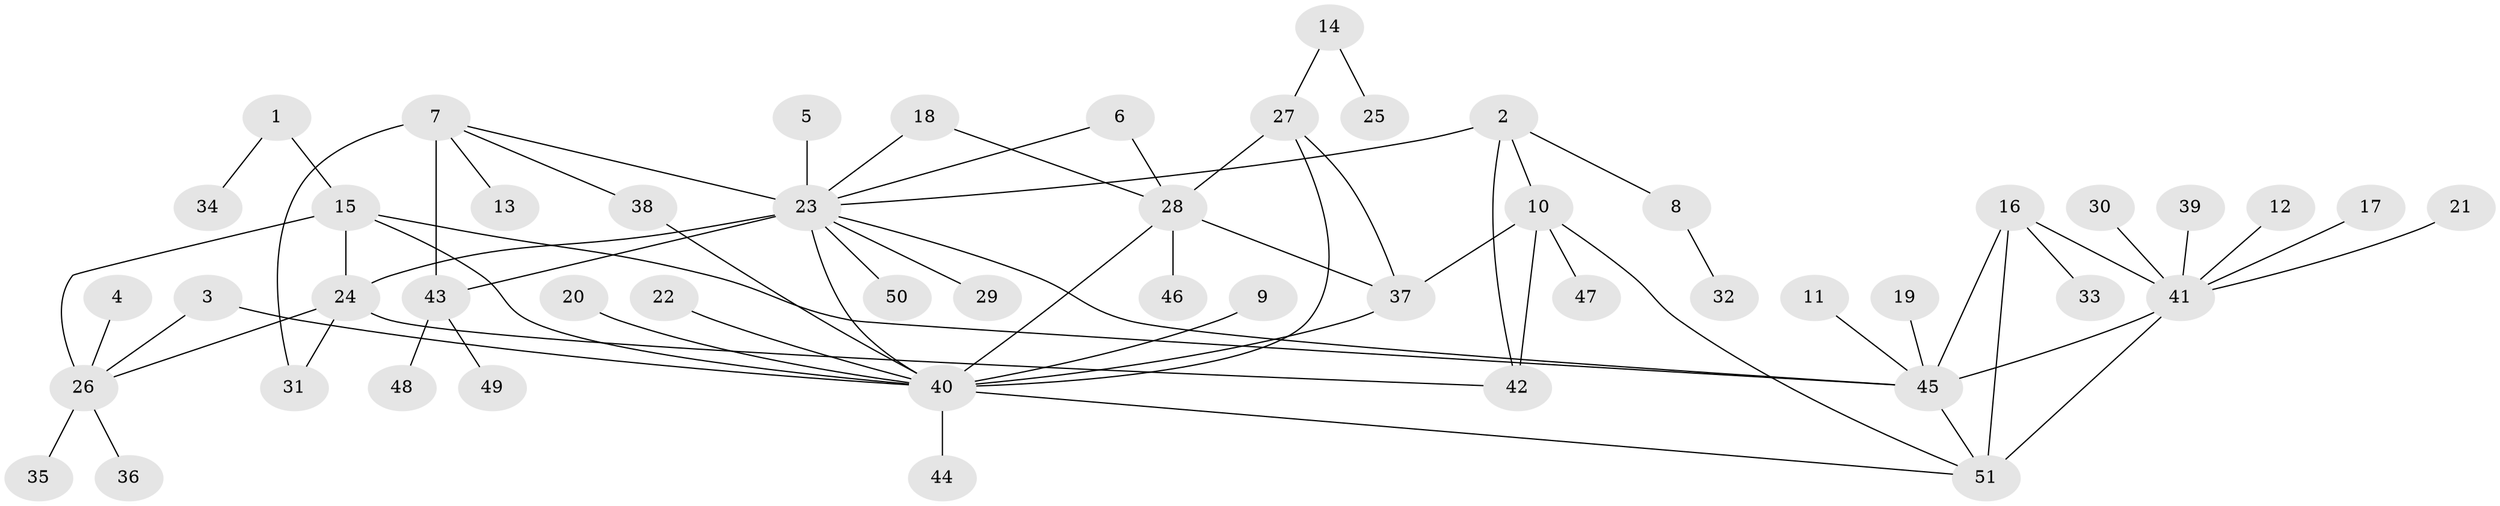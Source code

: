 // original degree distribution, {6: 0.06930693069306931, 7: 0.04950495049504951, 8: 0.0297029702970297, 5: 0.0297029702970297, 11: 0.009900990099009901, 10: 0.009900990099009901, 4: 0.019801980198019802, 15: 0.019801980198019802, 9: 0.009900990099009901, 1: 0.5742574257425742, 2: 0.13861386138613863, 3: 0.039603960396039604}
// Generated by graph-tools (version 1.1) at 2025/37/03/04/25 23:37:47]
// undirected, 51 vertices, 70 edges
graph export_dot {
  node [color=gray90,style=filled];
  1;
  2;
  3;
  4;
  5;
  6;
  7;
  8;
  9;
  10;
  11;
  12;
  13;
  14;
  15;
  16;
  17;
  18;
  19;
  20;
  21;
  22;
  23;
  24;
  25;
  26;
  27;
  28;
  29;
  30;
  31;
  32;
  33;
  34;
  35;
  36;
  37;
  38;
  39;
  40;
  41;
  42;
  43;
  44;
  45;
  46;
  47;
  48;
  49;
  50;
  51;
  1 -- 15 [weight=1.0];
  1 -- 34 [weight=1.0];
  2 -- 8 [weight=1.0];
  2 -- 10 [weight=2.0];
  2 -- 23 [weight=1.0];
  2 -- 42 [weight=2.0];
  3 -- 26 [weight=1.0];
  3 -- 40 [weight=1.0];
  4 -- 26 [weight=1.0];
  5 -- 23 [weight=1.0];
  6 -- 23 [weight=1.0];
  6 -- 28 [weight=1.0];
  7 -- 13 [weight=1.0];
  7 -- 23 [weight=2.0];
  7 -- 31 [weight=1.0];
  7 -- 38 [weight=1.0];
  7 -- 43 [weight=4.0];
  8 -- 32 [weight=1.0];
  9 -- 40 [weight=1.0];
  10 -- 37 [weight=1.0];
  10 -- 42 [weight=4.0];
  10 -- 47 [weight=1.0];
  10 -- 51 [weight=1.0];
  11 -- 45 [weight=1.0];
  12 -- 41 [weight=1.0];
  14 -- 25 [weight=1.0];
  14 -- 27 [weight=1.0];
  15 -- 24 [weight=2.0];
  15 -- 26 [weight=4.0];
  15 -- 40 [weight=1.0];
  15 -- 45 [weight=1.0];
  16 -- 33 [weight=1.0];
  16 -- 41 [weight=1.0];
  16 -- 45 [weight=1.0];
  16 -- 51 [weight=2.0];
  17 -- 41 [weight=1.0];
  18 -- 23 [weight=1.0];
  18 -- 28 [weight=1.0];
  19 -- 45 [weight=1.0];
  20 -- 40 [weight=1.0];
  21 -- 41 [weight=1.0];
  22 -- 40 [weight=1.0];
  23 -- 24 [weight=1.0];
  23 -- 29 [weight=1.0];
  23 -- 40 [weight=1.0];
  23 -- 43 [weight=2.0];
  23 -- 45 [weight=1.0];
  23 -- 50 [weight=1.0];
  24 -- 26 [weight=2.0];
  24 -- 31 [weight=1.0];
  24 -- 42 [weight=1.0];
  26 -- 35 [weight=1.0];
  26 -- 36 [weight=1.0];
  27 -- 28 [weight=2.0];
  27 -- 37 [weight=1.0];
  27 -- 40 [weight=1.0];
  28 -- 37 [weight=2.0];
  28 -- 40 [weight=2.0];
  28 -- 46 [weight=1.0];
  30 -- 41 [weight=1.0];
  37 -- 40 [weight=1.0];
  38 -- 40 [weight=1.0];
  39 -- 41 [weight=1.0];
  40 -- 44 [weight=1.0];
  40 -- 51 [weight=1.0];
  41 -- 45 [weight=1.0];
  41 -- 51 [weight=2.0];
  43 -- 48 [weight=1.0];
  43 -- 49 [weight=1.0];
  45 -- 51 [weight=2.0];
}
